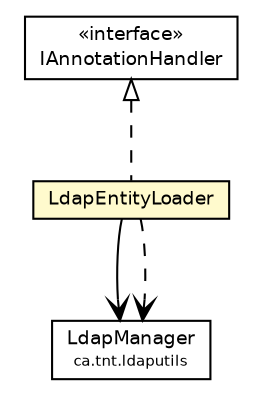 #!/usr/local/bin/dot
#
# Class diagram 
# Generated by UmlGraph version 4.6 (http://www.spinellis.gr/sw/umlgraph)
#

digraph G {
	edge [fontname="Helvetica",fontsize=10,labelfontname="Helvetica",labelfontsize=10];
	node [fontname="Helvetica",fontsize=10,shape=plaintext];
	// ca.tnt.ldaputils.LdapManager
	c724 [label=<<table border="0" cellborder="1" cellspacing="0" cellpadding="2" port="p" href="../../LdapManager.html">
		<tr><td><table border="0" cellspacing="0" cellpadding="1">
			<tr><td> LdapManager </td></tr>
			<tr><td><font point-size="7.0"> ca.tnt.ldaputils </font></td></tr>
		</table></td></tr>
		</table>>, fontname="Helvetica", fontcolor="black", fontsize=9.0];
	// ca.tnt.ldaputils.annotations.processing.LdapEntityLoader
	c740 [label=<<table border="0" cellborder="1" cellspacing="0" cellpadding="2" port="p" bgcolor="lemonChiffon" href="./LdapEntityLoader.html">
		<tr><td><table border="0" cellspacing="0" cellpadding="1">
			<tr><td> LdapEntityLoader </td></tr>
		</table></td></tr>
		</table>>, fontname="Helvetica", fontcolor="black", fontsize=9.0];
	// ca.tnt.ldaputils.annotations.processing.IAnnotationHandler
	c741 [label=<<table border="0" cellborder="1" cellspacing="0" cellpadding="2" port="p" href="./IAnnotationHandler.html">
		<tr><td><table border="0" cellspacing="0" cellpadding="1">
			<tr><td> &laquo;interface&raquo; </td></tr>
			<tr><td> IAnnotationHandler </td></tr>
		</table></td></tr>
		</table>>, fontname="Helvetica", fontcolor="black", fontsize=9.0];
	//ca.tnt.ldaputils.annotations.processing.LdapEntityLoader implements ca.tnt.ldaputils.annotations.processing.IAnnotationHandler
	c741:p -> c740:p [dir=back,arrowtail=empty,style=dashed];
	// ca.tnt.ldaputils.annotations.processing.LdapEntityLoader NAVASSOC ca.tnt.ldaputils.LdapManager
	c740:p -> c724:p [taillabel="", label="", headlabel="", fontname="Helvetica", fontcolor="black", fontsize=10.0, color="black", arrowhead=open];
	// ca.tnt.ldaputils.annotations.processing.LdapEntityLoader DEPEND ca.tnt.ldaputils.LdapManager
	c740:p -> c724:p [taillabel="", label="", headlabel="", fontname="Helvetica", fontcolor="black", fontsize=10.0, color="black", arrowhead=open, style=dashed];
}

